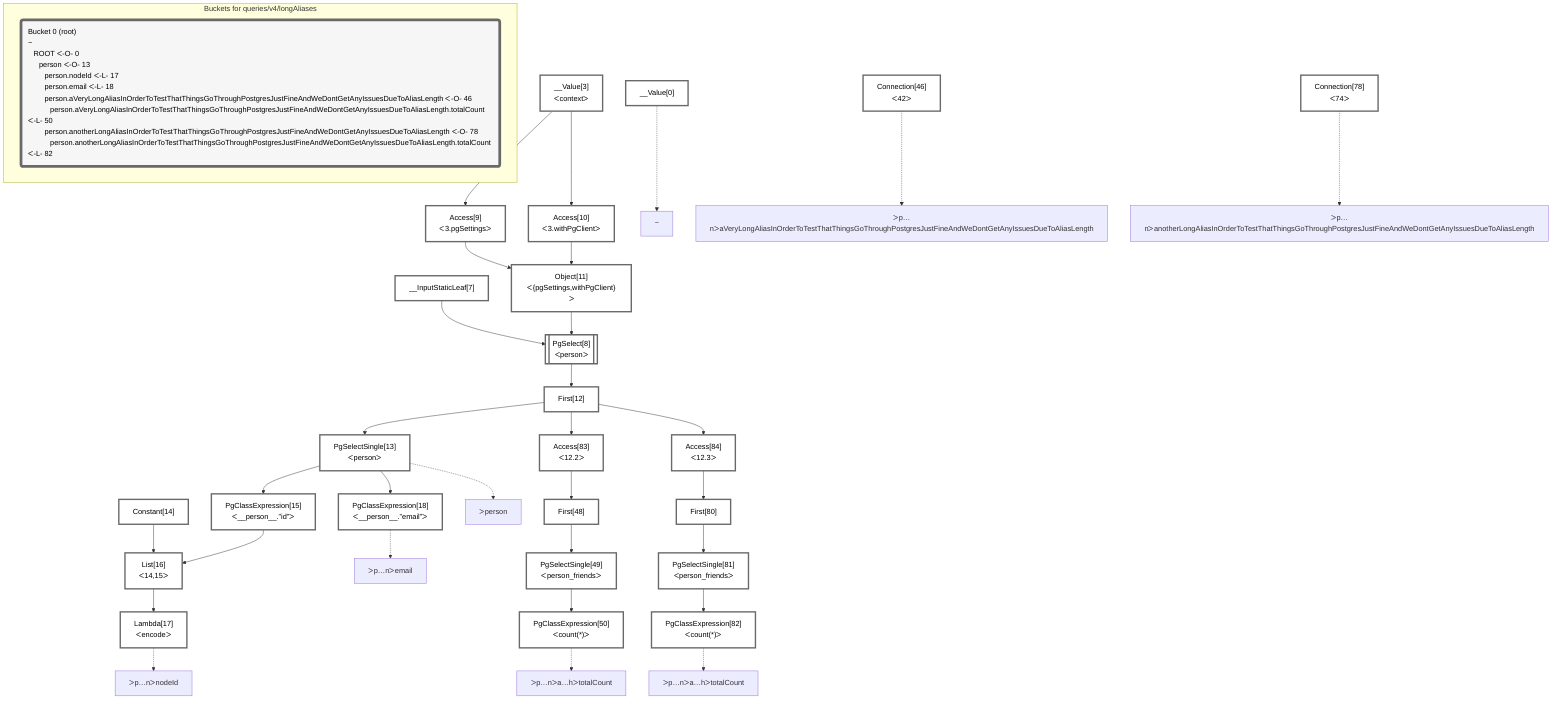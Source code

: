 graph TD
    classDef path fill:#eee,stroke:#000,color:#000
    classDef plan fill:#fff,stroke-width:3px,color:#000
    classDef itemplan fill:#fff,stroke-width:6px,color:#000
    classDef sideeffectplan fill:#f00,stroke-width:6px,color:#000
    classDef bucket fill:#f6f6f6,color:#000,stroke-width:6px,text-align:left


    %% define plans
    __Value0["__Value[0]"]:::plan
    __Value3["__Value[3]<br />ᐸcontextᐳ"]:::plan
    __InputStaticLeaf7["__InputStaticLeaf[7]"]:::plan
    Access9["Access[9]<br />ᐸ3.pgSettingsᐳ"]:::plan
    Access10["Access[10]<br />ᐸ3.withPgClientᐳ"]:::plan
    Object11["Object[11]<br />ᐸ{pgSettings,withPgClient}ᐳ"]:::plan
    PgSelect8[["PgSelect[8]<br />ᐸpersonᐳ"]]:::plan
    First12["First[12]"]:::plan
    PgSelectSingle13["PgSelectSingle[13]<br />ᐸpersonᐳ"]:::plan
    Constant14["Constant[14]"]:::plan
    PgClassExpression15["PgClassExpression[15]<br />ᐸ__person__.”id”ᐳ"]:::plan
    List16["List[16]<br />ᐸ14,15ᐳ"]:::plan
    Lambda17["Lambda[17]<br />ᐸencodeᐳ"]:::plan
    PgClassExpression18["PgClassExpression[18]<br />ᐸ__person__.”email”ᐳ"]:::plan
    Connection46["Connection[46]<br />ᐸ42ᐳ"]:::plan
    Access83["Access[83]<br />ᐸ12.2ᐳ"]:::plan
    First48["First[48]"]:::plan
    PgSelectSingle49["PgSelectSingle[49]<br />ᐸperson_friendsᐳ"]:::plan
    PgClassExpression50["PgClassExpression[50]<br />ᐸcount(*)ᐳ"]:::plan
    Connection78["Connection[78]<br />ᐸ74ᐳ"]:::plan
    Access84["Access[84]<br />ᐸ12.3ᐳ"]:::plan
    First80["First[80]"]:::plan
    PgSelectSingle81["PgSelectSingle[81]<br />ᐸperson_friendsᐳ"]:::plan
    PgClassExpression82["PgClassExpression[82]<br />ᐸcount(*)ᐳ"]:::plan

    %% plan dependencies
    __Value3 --> Access9
    __Value3 --> Access10
    Access9 & Access10 --> Object11
    Object11 & __InputStaticLeaf7 --> PgSelect8
    PgSelect8 --> First12
    First12 --> PgSelectSingle13
    PgSelectSingle13 --> PgClassExpression15
    Constant14 & PgClassExpression15 --> List16
    List16 --> Lambda17
    PgSelectSingle13 --> PgClassExpression18
    First12 --> Access83
    Access83 --> First48
    First48 --> PgSelectSingle49
    PgSelectSingle49 --> PgClassExpression50
    First12 --> Access84
    Access84 --> First80
    First80 --> PgSelectSingle81
    PgSelectSingle81 --> PgClassExpression82

    %% plan-to-path relationships
    P0["~"]
    __Value0 -.-> P0
    P13["ᐳperson"]
    PgSelectSingle13 -.-> P13
    P17["ᐳp…nᐳnodeId"]
    Lambda17 -.-> P17
    P18["ᐳp…nᐳemail"]
    PgClassExpression18 -.-> P18
    P46["ᐳp…nᐳaVeryLongAliasInOrderToTestThatThingsGoThroughPostgresJustFineAndWeDontGetAnyIssuesDueToAliasLength"]
    Connection46 -.-> P46
    P50["ᐳp…nᐳa…hᐳtotalCount"]
    PgClassExpression50 -.-> P50
    P78["ᐳp…nᐳanotherLongAliasInOrderToTestThatThingsGoThroughPostgresJustFineAndWeDontGetAnyIssuesDueToAliasLength"]
    Connection78 -.-> P78
    P82["ᐳp…nᐳa…hᐳtotalCount"]
    PgClassExpression82 -.-> P82

    subgraph "Buckets for queries/v4/longAliases"
    Bucket0("Bucket 0 (root)<br />~<br />⠀ROOT ᐸ-O- 0<br />⠀⠀person ᐸ-O- 13<br />⠀⠀⠀person.nodeId ᐸ-L- 17<br />⠀⠀⠀person.email ᐸ-L- 18<br />⠀⠀⠀person.aVeryLongAliasInOrderToTestThatThingsGoThroughPostgresJustFineAndWeDontGetAnyIssuesDueToAliasLength ᐸ-O- 46<br />⠀⠀⠀⠀person.aVeryLongAliasInOrderToTestThatThingsGoThroughPostgresJustFineAndWeDontGetAnyIssuesDueToAliasLength.totalCount ᐸ-L- 50<br />⠀⠀⠀person.anotherLongAliasInOrderToTestThatThingsGoThroughPostgresJustFineAndWeDontGetAnyIssuesDueToAliasLength ᐸ-O- 78<br />⠀⠀⠀⠀person.anotherLongAliasInOrderToTestThatThingsGoThroughPostgresJustFineAndWeDontGetAnyIssuesDueToAliasLength.totalCount ᐸ-L- 82"):::bucket
    classDef bucket0 stroke:#696969
    class Bucket0,__Value0,__Value3,__InputStaticLeaf7,PgSelect8,Access9,Access10,Object11,First12,PgSelectSingle13,Constant14,PgClassExpression15,List16,Lambda17,PgClassExpression18,Connection46,First48,PgSelectSingle49,PgClassExpression50,Connection78,First80,PgSelectSingle81,PgClassExpression82,Access83,Access84 bucket0
    end